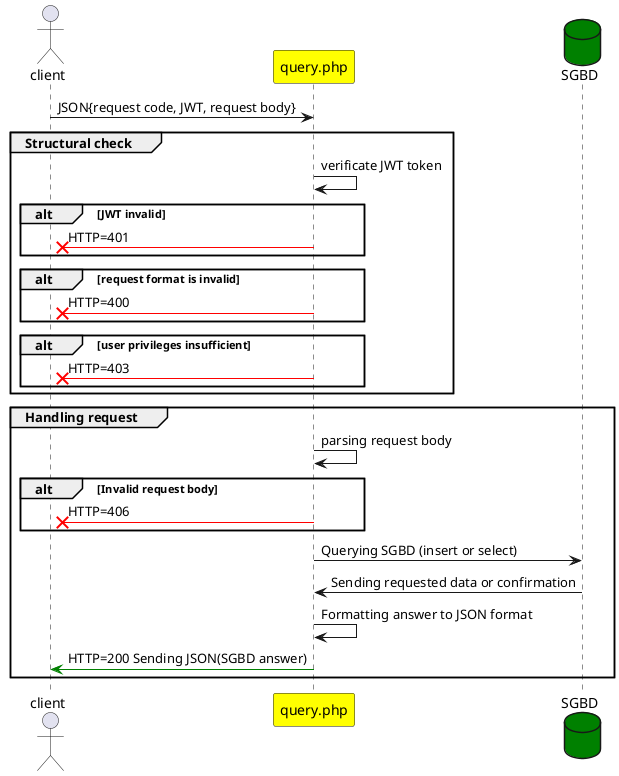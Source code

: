 @startuml
actor client as client
participant query.php as query #yellow
database SGBD as bdd #green

client -> query: JSON{request code, JWT, request body}

group Structural check
	query -> query: verificate JWT token

	alt JWT invalid
	query -[#red]x client: HTTP=401
	end

	alt request format is invalid
	query -[#red]x client: HTTP=400
	end

	alt user privileges insufficient
	query -[#red]x client: HTTP=403
	end
end

group Handling request
	query -> query: parsing request body

	alt Invalid request body
	query -[#red]x client: HTTP=406
	end

	query -> bdd: Querying SGBD (insert or select)
	bdd -> query: Sending requested data or confirmation
	query -> query: Formatting answer to JSON format
	query -[#green]> client: HTTP=200 Sending JSON(SGBD answer)
end


@enduml
